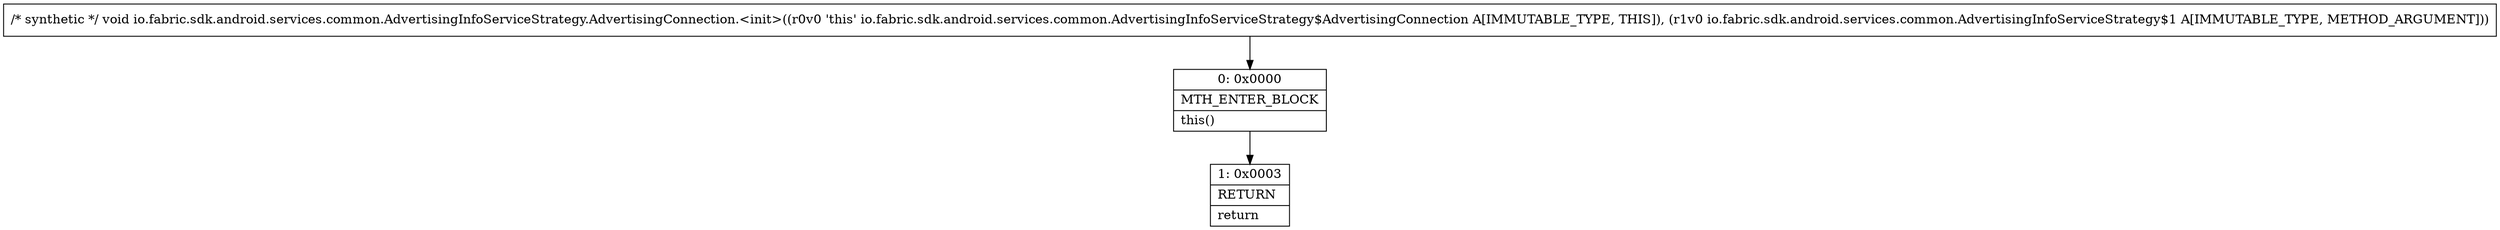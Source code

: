 digraph "CFG forio.fabric.sdk.android.services.common.AdvertisingInfoServiceStrategy.AdvertisingConnection.\<init\>(Lio\/fabric\/sdk\/android\/services\/common\/AdvertisingInfoServiceStrategy$1;)V" {
Node_0 [shape=record,label="{0\:\ 0x0000|MTH_ENTER_BLOCK\l|this()\l}"];
Node_1 [shape=record,label="{1\:\ 0x0003|RETURN\l|return\l}"];
MethodNode[shape=record,label="{\/* synthetic *\/ void io.fabric.sdk.android.services.common.AdvertisingInfoServiceStrategy.AdvertisingConnection.\<init\>((r0v0 'this' io.fabric.sdk.android.services.common.AdvertisingInfoServiceStrategy$AdvertisingConnection A[IMMUTABLE_TYPE, THIS]), (r1v0 io.fabric.sdk.android.services.common.AdvertisingInfoServiceStrategy$1 A[IMMUTABLE_TYPE, METHOD_ARGUMENT])) }"];
MethodNode -> Node_0;
Node_0 -> Node_1;
}

